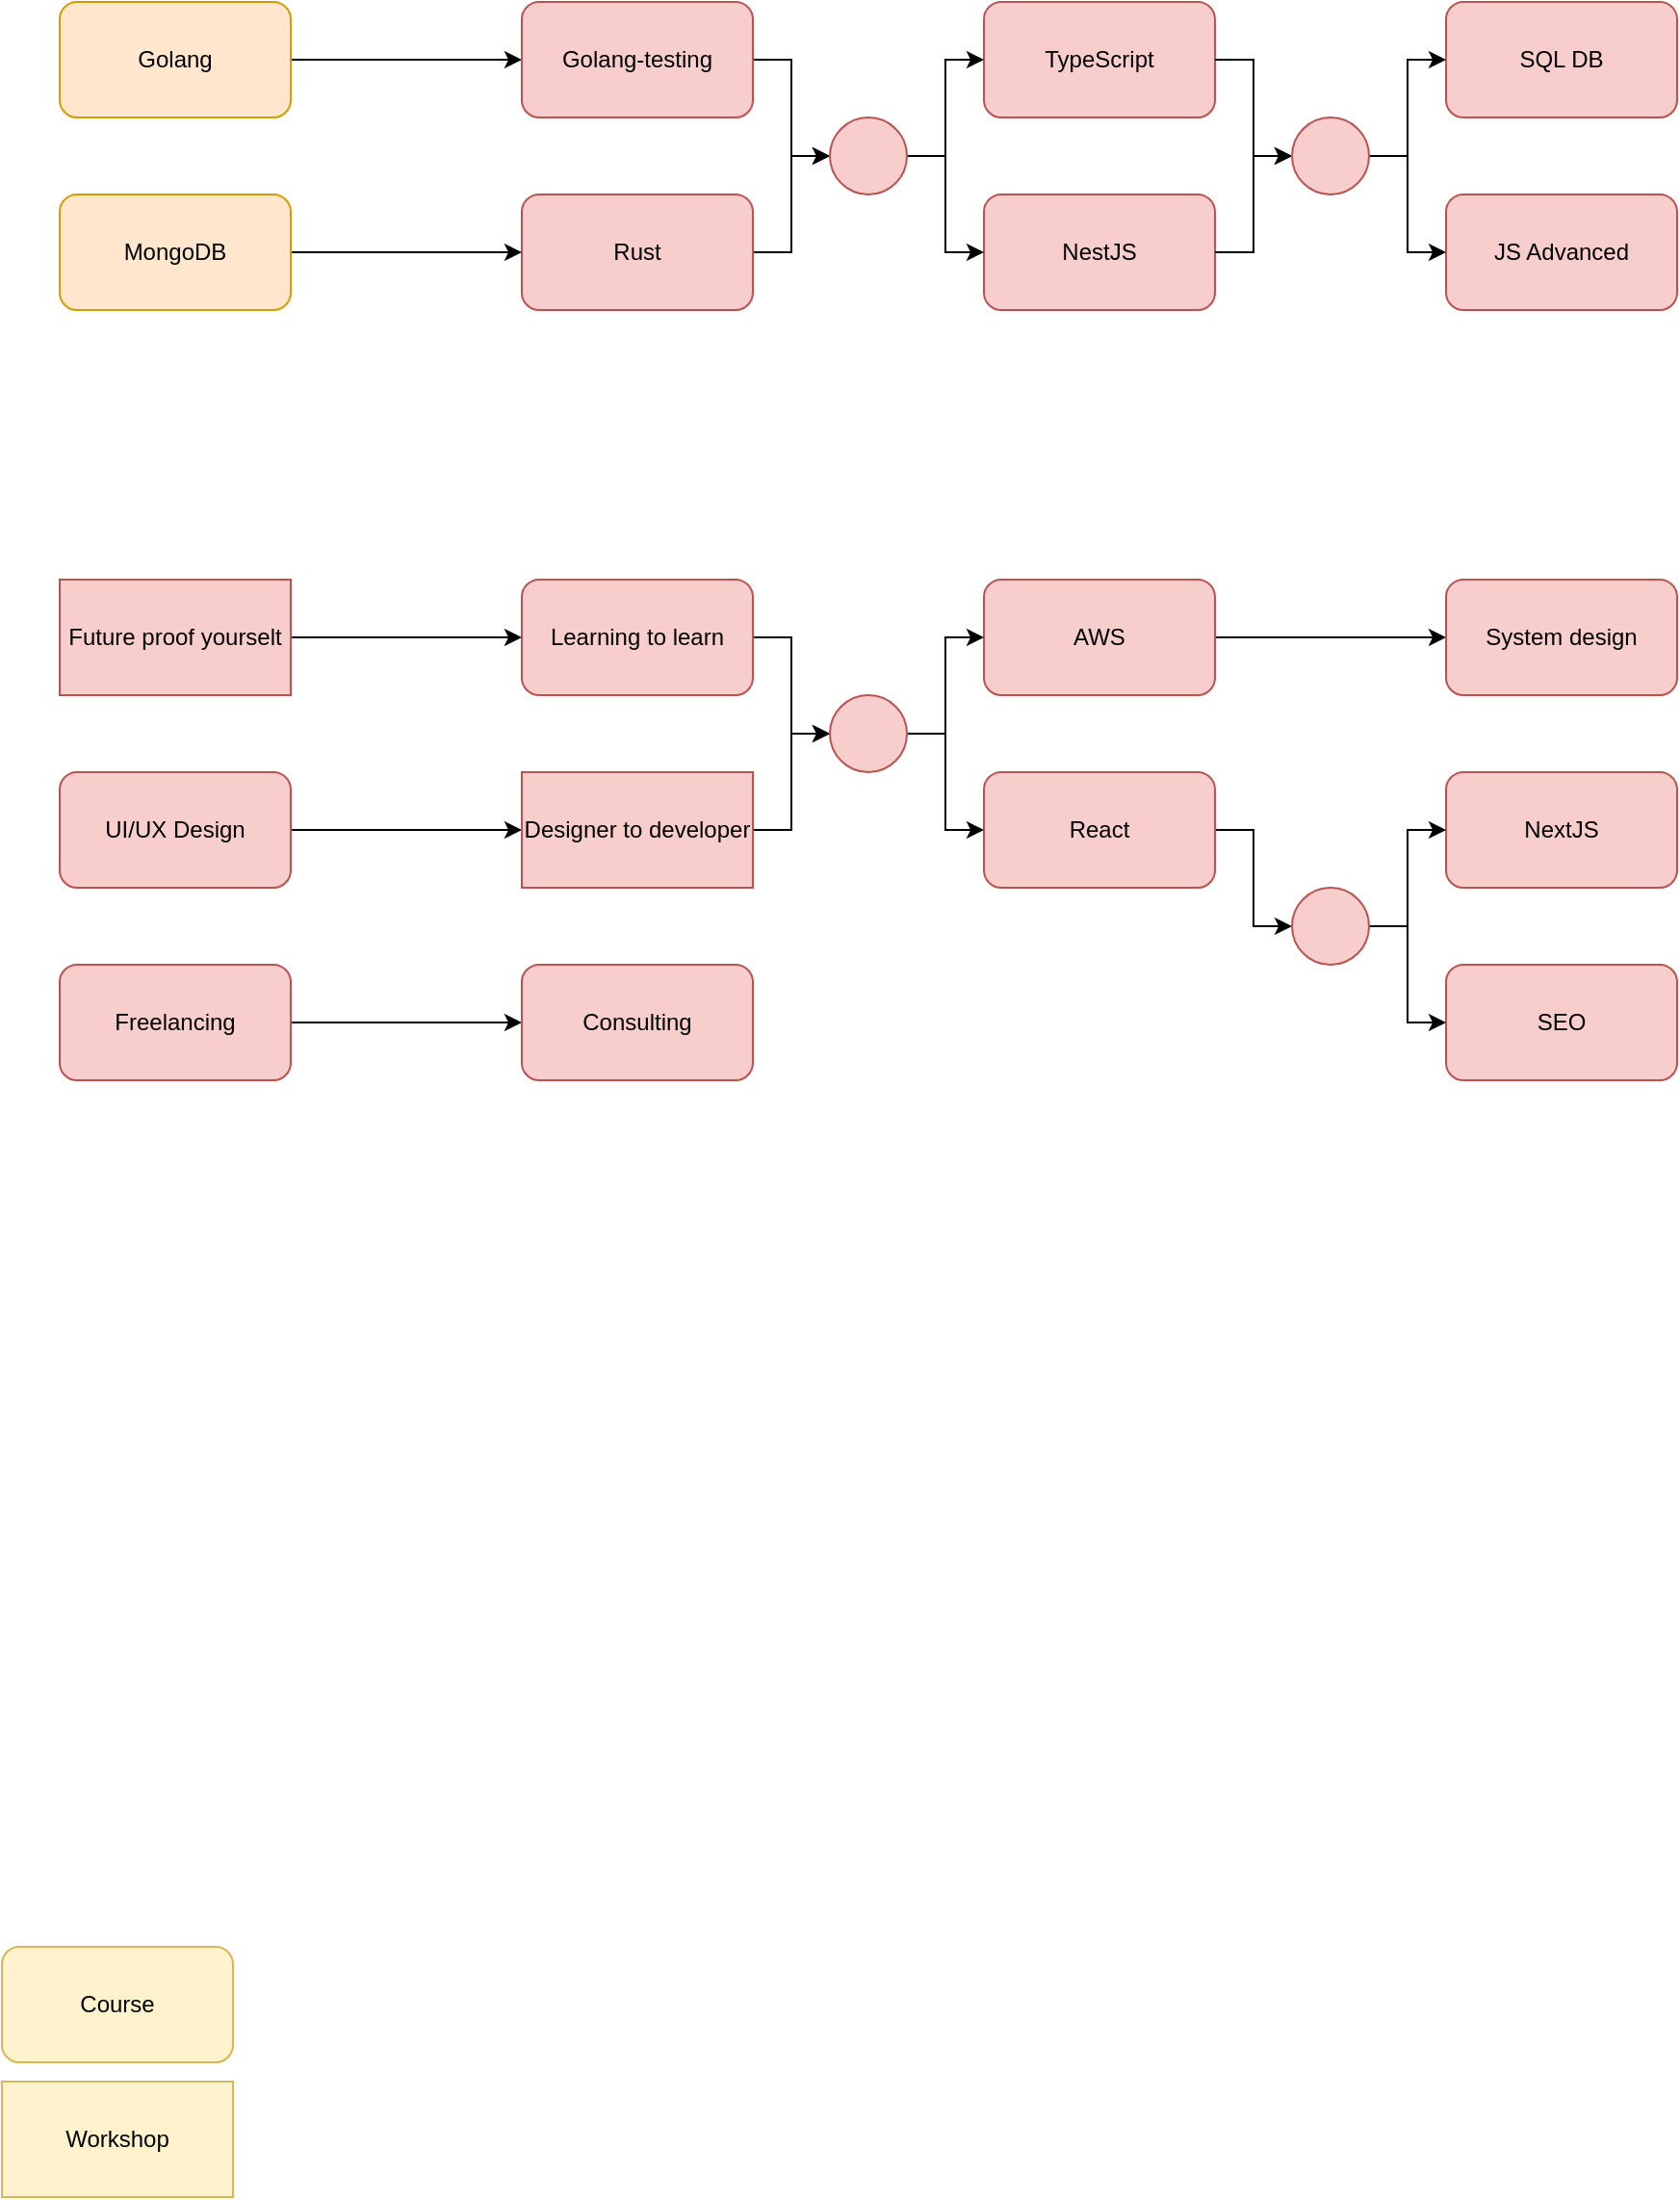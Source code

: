 <mxfile version="20.8.3" type="github"><diagram id="C5RBs43oDa-KdzZeNtuy" name="Page-1"><mxGraphModel dx="1876" dy="1157" grid="1" gridSize="10" guides="1" tooltips="1" connect="1" arrows="1" fold="1" page="1" pageScale="1" pageWidth="827" pageHeight="1169" math="0" shadow="0"><root><mxCell id="WIyWlLk6GJQsqaUBKTNV-0"/><mxCell id="WIyWlLk6GJQsqaUBKTNV-1" parent="WIyWlLk6GJQsqaUBKTNV-0"/><mxCell id="8dS8NkWyoWZWIZvNbnty-49" style="edgeStyle=orthogonalEdgeStyle;rounded=0;orthogonalLoop=1;jettySize=auto;html=1;entryX=0;entryY=0.5;entryDx=0;entryDy=0;" parent="WIyWlLk6GJQsqaUBKTNV-1" source="8dS8NkWyoWZWIZvNbnty-0" target="8dS8NkWyoWZWIZvNbnty-47" edge="1"><mxGeometry relative="1" as="geometry"/></mxCell><mxCell id="8dS8NkWyoWZWIZvNbnty-0" value="Golang" style="rounded=1;whiteSpace=wrap;html=1;fillColor=#ffe6cc;strokeColor=#d79b00;perimeter=rectanglePerimeter;glass=0;shadow=0;gradientColor=none;gradientDirection=north;" parent="WIyWlLk6GJQsqaUBKTNV-1" vertex="1"><mxGeometry x="40" y="20" width="120" height="60" as="geometry"/></mxCell><mxCell id="8dS8NkWyoWZWIZvNbnty-1" value="SQL DB" style="rounded=1;whiteSpace=wrap;html=1;fillColor=#f8cecc;strokeColor=#b85450;" parent="WIyWlLk6GJQsqaUBKTNV-1" vertex="1"><mxGeometry x="760" y="20" width="120" height="60" as="geometry"/></mxCell><mxCell id="8dS8NkWyoWZWIZvNbnty-44" style="edgeStyle=orthogonalEdgeStyle;rounded=0;orthogonalLoop=1;jettySize=auto;html=1;" parent="WIyWlLk6GJQsqaUBKTNV-1" source="8dS8NkWyoWZWIZvNbnty-2" target="8dS8NkWyoWZWIZvNbnty-13" edge="1"><mxGeometry relative="1" as="geometry"/></mxCell><mxCell id="8dS8NkWyoWZWIZvNbnty-2" value="AWS" style="rounded=1;whiteSpace=wrap;html=1;fillColor=#f8cecc;strokeColor=#b85450;" parent="WIyWlLk6GJQsqaUBKTNV-1" vertex="1"><mxGeometry x="520" y="320" width="120" height="60" as="geometry"/></mxCell><mxCell id="8dS8NkWyoWZWIZvNbnty-3" value="TypeScript" style="rounded=1;whiteSpace=wrap;html=1;fillColor=#f8cecc;strokeColor=#b85450;" parent="WIyWlLk6GJQsqaUBKTNV-1" vertex="1"><mxGeometry x="520" y="20" width="120" height="60" as="geometry"/></mxCell><mxCell id="8dS8NkWyoWZWIZvNbnty-54" style="edgeStyle=orthogonalEdgeStyle;rounded=0;orthogonalLoop=1;jettySize=auto;html=1;" parent="WIyWlLk6GJQsqaUBKTNV-1" source="8dS8NkWyoWZWIZvNbnty-4" target="8dS8NkWyoWZWIZvNbnty-52" edge="1"><mxGeometry relative="1" as="geometry"/></mxCell><mxCell id="8dS8NkWyoWZWIZvNbnty-4" value="Rust" style="rounded=1;whiteSpace=wrap;html=1;fillColor=#f8cecc;strokeColor=#b85450;" parent="WIyWlLk6GJQsqaUBKTNV-1" vertex="1"><mxGeometry x="280" y="120" width="120" height="60" as="geometry"/></mxCell><mxCell id="8dS8NkWyoWZWIZvNbnty-20" value="" style="edgeStyle=orthogonalEdgeStyle;rounded=0;orthogonalLoop=1;jettySize=auto;html=1;" parent="WIyWlLk6GJQsqaUBKTNV-1" source="8dS8NkWyoWZWIZvNbnty-5" target="8dS8NkWyoWZWIZvNbnty-19" edge="1"><mxGeometry relative="1" as="geometry"/></mxCell><mxCell id="8dS8NkWyoWZWIZvNbnty-5" value="UI/UX Design" style="rounded=1;whiteSpace=wrap;html=1;fillColor=#f8cecc;strokeColor=#b85450;" parent="WIyWlLk6GJQsqaUBKTNV-1" vertex="1"><mxGeometry x="40" y="420" width="120" height="60" as="geometry"/></mxCell><mxCell id="8dS8NkWyoWZWIZvNbnty-43" style="edgeStyle=orthogonalEdgeStyle;rounded=0;orthogonalLoop=1;jettySize=auto;html=1;entryX=0;entryY=0.5;entryDx=0;entryDy=0;" parent="WIyWlLk6GJQsqaUBKTNV-1" source="8dS8NkWyoWZWIZvNbnty-6" target="8dS8NkWyoWZWIZvNbnty-42" edge="1"><mxGeometry relative="1" as="geometry"/></mxCell><mxCell id="8dS8NkWyoWZWIZvNbnty-6" value="React" style="rounded=1;whiteSpace=wrap;html=1;fillColor=#f8cecc;strokeColor=#b85450;" parent="WIyWlLk6GJQsqaUBKTNV-1" vertex="1"><mxGeometry x="520" y="420" width="120" height="60" as="geometry"/></mxCell><mxCell id="8dS8NkWyoWZWIZvNbnty-7" value="NextJS" style="rounded=1;whiteSpace=wrap;html=1;fillColor=#f8cecc;strokeColor=#b85450;" parent="WIyWlLk6GJQsqaUBKTNV-1" vertex="1"><mxGeometry x="760" y="420" width="120" height="60" as="geometry"/></mxCell><mxCell id="8dS8NkWyoWZWIZvNbnty-8" value="NestJS" style="rounded=1;whiteSpace=wrap;html=1;fillColor=#f8cecc;strokeColor=#b85450;" parent="WIyWlLk6GJQsqaUBKTNV-1" vertex="1"><mxGeometry x="520" y="120" width="120" height="60" as="geometry"/></mxCell><mxCell id="8dS8NkWyoWZWIZvNbnty-9" value="SEO" style="rounded=1;whiteSpace=wrap;html=1;fillColor=#f8cecc;strokeColor=#b85450;" parent="WIyWlLk6GJQsqaUBKTNV-1" vertex="1"><mxGeometry x="760" y="520" width="120" height="60" as="geometry"/></mxCell><mxCell id="8dS8NkWyoWZWIZvNbnty-26" value="" style="edgeStyle=orthogonalEdgeStyle;rounded=0;orthogonalLoop=1;jettySize=auto;html=1;" parent="WIyWlLk6GJQsqaUBKTNV-1" source="8dS8NkWyoWZWIZvNbnty-10" target="8dS8NkWyoWZWIZvNbnty-11" edge="1"><mxGeometry relative="1" as="geometry"/></mxCell><mxCell id="8dS8NkWyoWZWIZvNbnty-10" value="Freelancing" style="rounded=1;whiteSpace=wrap;html=1;fillColor=#f8cecc;strokeColor=#b85450;" parent="WIyWlLk6GJQsqaUBKTNV-1" vertex="1"><mxGeometry x="40" y="520" width="120" height="60" as="geometry"/></mxCell><mxCell id="8dS8NkWyoWZWIZvNbnty-11" value="Consulting" style="rounded=1;whiteSpace=wrap;html=1;fillColor=#f8cecc;strokeColor=#b85450;" parent="WIyWlLk6GJQsqaUBKTNV-1" vertex="1"><mxGeometry x="280" y="520" width="120" height="60" as="geometry"/></mxCell><mxCell id="8dS8NkWyoWZWIZvNbnty-38" style="edgeStyle=orthogonalEdgeStyle;rounded=0;orthogonalLoop=1;jettySize=auto;html=1;" parent="WIyWlLk6GJQsqaUBKTNV-1" source="8dS8NkWyoWZWIZvNbnty-12" target="8dS8NkWyoWZWIZvNbnty-36" edge="1"><mxGeometry relative="1" as="geometry"/></mxCell><mxCell id="8dS8NkWyoWZWIZvNbnty-12" value="Learning to learn" style="rounded=1;whiteSpace=wrap;html=1;fillColor=#f8cecc;strokeColor=#b85450;" parent="WIyWlLk6GJQsqaUBKTNV-1" vertex="1"><mxGeometry x="280" y="320" width="120" height="60" as="geometry"/></mxCell><mxCell id="8dS8NkWyoWZWIZvNbnty-13" value="System design" style="rounded=1;whiteSpace=wrap;html=1;fillColor=#f8cecc;strokeColor=#b85450;" parent="WIyWlLk6GJQsqaUBKTNV-1" vertex="1"><mxGeometry x="760" y="320" width="120" height="60" as="geometry"/></mxCell><mxCell id="8dS8NkWyoWZWIZvNbnty-14" value="JS Advanced" style="rounded=1;whiteSpace=wrap;html=1;fillColor=#f8cecc;strokeColor=#b85450;" parent="WIyWlLk6GJQsqaUBKTNV-1" vertex="1"><mxGeometry x="760" y="120" width="120" height="60" as="geometry"/></mxCell><mxCell id="8dS8NkWyoWZWIZvNbnty-27" style="edgeStyle=orthogonalEdgeStyle;rounded=0;orthogonalLoop=1;jettySize=auto;html=1;entryX=0;entryY=0.5;entryDx=0;entryDy=0;" parent="WIyWlLk6GJQsqaUBKTNV-1" source="8dS8NkWyoWZWIZvNbnty-16" target="8dS8NkWyoWZWIZvNbnty-12" edge="1"><mxGeometry relative="1" as="geometry"/></mxCell><mxCell id="8dS8NkWyoWZWIZvNbnty-16" value="Future proof yourselt" style="rounded=0;whiteSpace=wrap;html=1;fillColor=#f8cecc;strokeColor=#b85450;" parent="WIyWlLk6GJQsqaUBKTNV-1" vertex="1"><mxGeometry x="40" y="320" width="120" height="60" as="geometry"/></mxCell><mxCell id="8dS8NkWyoWZWIZvNbnty-17" value="Course" style="rounded=1;whiteSpace=wrap;html=1;fillColor=#fff2cc;strokeColor=#d6b656;" parent="WIyWlLk6GJQsqaUBKTNV-1" vertex="1"><mxGeometry x="10" y="1030" width="120" height="60" as="geometry"/></mxCell><mxCell id="8dS8NkWyoWZWIZvNbnty-18" value="Workshop" style="rounded=0;whiteSpace=wrap;html=1;fillColor=#fff2cc;strokeColor=#d6b656;" parent="WIyWlLk6GJQsqaUBKTNV-1" vertex="1"><mxGeometry x="10" y="1100" width="120" height="60" as="geometry"/></mxCell><mxCell id="8dS8NkWyoWZWIZvNbnty-37" style="edgeStyle=orthogonalEdgeStyle;rounded=0;orthogonalLoop=1;jettySize=auto;html=1;entryX=0;entryY=0.5;entryDx=0;entryDy=0;" parent="WIyWlLk6GJQsqaUBKTNV-1" source="8dS8NkWyoWZWIZvNbnty-19" target="8dS8NkWyoWZWIZvNbnty-36" edge="1"><mxGeometry relative="1" as="geometry"/></mxCell><mxCell id="8dS8NkWyoWZWIZvNbnty-19" value="Designer to developer" style="rounded=0;whiteSpace=wrap;html=1;fillColor=#f8cecc;strokeColor=#b85450;" parent="WIyWlLk6GJQsqaUBKTNV-1" vertex="1"><mxGeometry x="280" y="420" width="120" height="60" as="geometry"/></mxCell><mxCell id="8dS8NkWyoWZWIZvNbnty-31" style="edgeStyle=orthogonalEdgeStyle;rounded=0;orthogonalLoop=1;jettySize=auto;html=1;entryX=0;entryY=0.5;entryDx=0;entryDy=0;exitX=1;exitY=0.5;exitDx=0;exitDy=0;" parent="WIyWlLk6GJQsqaUBKTNV-1" source="8dS8NkWyoWZWIZvNbnty-3" target="8dS8NkWyoWZWIZvNbnty-33" edge="1"><mxGeometry relative="1" as="geometry"><mxPoint x="640" y="50" as="sourcePoint"/></mxGeometry></mxCell><mxCell id="8dS8NkWyoWZWIZvNbnty-32" style="edgeStyle=orthogonalEdgeStyle;rounded=0;orthogonalLoop=1;jettySize=auto;html=1;entryX=0;entryY=0.5;entryDx=0;entryDy=0;" parent="WIyWlLk6GJQsqaUBKTNV-1" source="8dS8NkWyoWZWIZvNbnty-8" target="8dS8NkWyoWZWIZvNbnty-33" edge="1"><mxGeometry relative="1" as="geometry"><mxPoint x="640" y="150" as="sourcePoint"/></mxGeometry></mxCell><mxCell id="8dS8NkWyoWZWIZvNbnty-34" style="edgeStyle=orthogonalEdgeStyle;rounded=0;orthogonalLoop=1;jettySize=auto;html=1;entryX=0;entryY=0.5;entryDx=0;entryDy=0;" parent="WIyWlLk6GJQsqaUBKTNV-1" source="8dS8NkWyoWZWIZvNbnty-33" target="8dS8NkWyoWZWIZvNbnty-1" edge="1"><mxGeometry relative="1" as="geometry"/></mxCell><mxCell id="8dS8NkWyoWZWIZvNbnty-35" style="edgeStyle=orthogonalEdgeStyle;rounded=0;orthogonalLoop=1;jettySize=auto;html=1;" parent="WIyWlLk6GJQsqaUBKTNV-1" source="8dS8NkWyoWZWIZvNbnty-33" target="8dS8NkWyoWZWIZvNbnty-14" edge="1"><mxGeometry relative="1" as="geometry"/></mxCell><mxCell id="8dS8NkWyoWZWIZvNbnty-33" value="" style="ellipse;whiteSpace=wrap;html=1;aspect=fixed;fillColor=#f8cecc;strokeColor=#b85450;" parent="WIyWlLk6GJQsqaUBKTNV-1" vertex="1"><mxGeometry x="680" y="80" width="40" height="40" as="geometry"/></mxCell><mxCell id="8dS8NkWyoWZWIZvNbnty-39" style="edgeStyle=orthogonalEdgeStyle;rounded=0;orthogonalLoop=1;jettySize=auto;html=1;" parent="WIyWlLk6GJQsqaUBKTNV-1" source="8dS8NkWyoWZWIZvNbnty-36" target="8dS8NkWyoWZWIZvNbnty-2" edge="1"><mxGeometry relative="1" as="geometry"/></mxCell><mxCell id="8dS8NkWyoWZWIZvNbnty-40" style="edgeStyle=orthogonalEdgeStyle;rounded=0;orthogonalLoop=1;jettySize=auto;html=1;" parent="WIyWlLk6GJQsqaUBKTNV-1" source="8dS8NkWyoWZWIZvNbnty-36" target="8dS8NkWyoWZWIZvNbnty-6" edge="1"><mxGeometry relative="1" as="geometry"/></mxCell><mxCell id="8dS8NkWyoWZWIZvNbnty-36" value="" style="ellipse;whiteSpace=wrap;html=1;aspect=fixed;fillColor=#f8cecc;strokeColor=#b85450;" parent="WIyWlLk6GJQsqaUBKTNV-1" vertex="1"><mxGeometry x="440" y="380" width="40" height="40" as="geometry"/></mxCell><mxCell id="8dS8NkWyoWZWIZvNbnty-45" style="edgeStyle=orthogonalEdgeStyle;rounded=0;orthogonalLoop=1;jettySize=auto;html=1;" parent="WIyWlLk6GJQsqaUBKTNV-1" source="8dS8NkWyoWZWIZvNbnty-42" target="8dS8NkWyoWZWIZvNbnty-7" edge="1"><mxGeometry relative="1" as="geometry"/></mxCell><mxCell id="8dS8NkWyoWZWIZvNbnty-46" style="edgeStyle=orthogonalEdgeStyle;rounded=0;orthogonalLoop=1;jettySize=auto;html=1;" parent="WIyWlLk6GJQsqaUBKTNV-1" source="8dS8NkWyoWZWIZvNbnty-42" target="8dS8NkWyoWZWIZvNbnty-9" edge="1"><mxGeometry relative="1" as="geometry"/></mxCell><mxCell id="8dS8NkWyoWZWIZvNbnty-42" value="" style="ellipse;whiteSpace=wrap;html=1;aspect=fixed;fillColor=#f8cecc;strokeColor=#b85450;" parent="WIyWlLk6GJQsqaUBKTNV-1" vertex="1"><mxGeometry x="680" y="480" width="40" height="40" as="geometry"/></mxCell><mxCell id="8dS8NkWyoWZWIZvNbnty-53" style="edgeStyle=orthogonalEdgeStyle;rounded=0;orthogonalLoop=1;jettySize=auto;html=1;entryX=0;entryY=0.5;entryDx=0;entryDy=0;" parent="WIyWlLk6GJQsqaUBKTNV-1" source="8dS8NkWyoWZWIZvNbnty-47" target="8dS8NkWyoWZWIZvNbnty-52" edge="1"><mxGeometry relative="1" as="geometry"/></mxCell><mxCell id="8dS8NkWyoWZWIZvNbnty-47" value="Golang-testing" style="rounded=1;whiteSpace=wrap;html=1;fillColor=#f8cecc;strokeColor=#b85450;" parent="WIyWlLk6GJQsqaUBKTNV-1" vertex="1"><mxGeometry x="280" y="20" width="120" height="60" as="geometry"/></mxCell><mxCell id="8dS8NkWyoWZWIZvNbnty-50" style="edgeStyle=orthogonalEdgeStyle;rounded=0;orthogonalLoop=1;jettySize=auto;html=1;entryX=0;entryY=0.5;entryDx=0;entryDy=0;" parent="WIyWlLk6GJQsqaUBKTNV-1" source="8dS8NkWyoWZWIZvNbnty-48" target="8dS8NkWyoWZWIZvNbnty-4" edge="1"><mxGeometry relative="1" as="geometry"/></mxCell><mxCell id="8dS8NkWyoWZWIZvNbnty-48" value="MongoDB" style="rounded=1;whiteSpace=wrap;html=1;fillColor=#ffe6cc;strokeColor=#d79b00;" parent="WIyWlLk6GJQsqaUBKTNV-1" vertex="1"><mxGeometry x="40" y="120" width="120" height="60" as="geometry"/></mxCell><mxCell id="8dS8NkWyoWZWIZvNbnty-55" style="edgeStyle=orthogonalEdgeStyle;rounded=0;orthogonalLoop=1;jettySize=auto;html=1;" parent="WIyWlLk6GJQsqaUBKTNV-1" source="8dS8NkWyoWZWIZvNbnty-52" target="8dS8NkWyoWZWIZvNbnty-3" edge="1"><mxGeometry relative="1" as="geometry"/></mxCell><mxCell id="8dS8NkWyoWZWIZvNbnty-56" style="edgeStyle=orthogonalEdgeStyle;rounded=0;orthogonalLoop=1;jettySize=auto;html=1;" parent="WIyWlLk6GJQsqaUBKTNV-1" source="8dS8NkWyoWZWIZvNbnty-52" target="8dS8NkWyoWZWIZvNbnty-8" edge="1"><mxGeometry relative="1" as="geometry"/></mxCell><mxCell id="8dS8NkWyoWZWIZvNbnty-52" value="" style="ellipse;whiteSpace=wrap;html=1;aspect=fixed;fillColor=#f8cecc;strokeColor=#b85450;" parent="WIyWlLk6GJQsqaUBKTNV-1" vertex="1"><mxGeometry x="440" y="80" width="40" height="40" as="geometry"/></mxCell></root></mxGraphModel></diagram></mxfile>